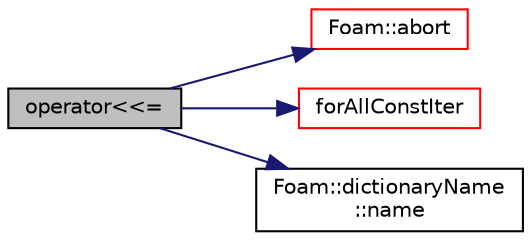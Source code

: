 digraph "operator&lt;&lt;="
{
  bgcolor="transparent";
  edge [fontname="Helvetica",fontsize="10",labelfontname="Helvetica",labelfontsize="10"];
  node [fontname="Helvetica",fontsize="10",shape=record];
  rankdir="LR";
  Node38521 [label="operator\<\<=",height=0.2,width=0.4,color="black", fillcolor="grey75", style="filled", fontcolor="black"];
  Node38521 -> Node38522 [color="midnightblue",fontsize="10",style="solid",fontname="Helvetica"];
  Node38522 [label="Foam::abort",height=0.2,width=0.4,color="red",URL="$a21851.html#a447107a607d03e417307c203fa5fb44b"];
  Node38521 -> Node38567 [color="midnightblue",fontsize="10",style="solid",fontname="Helvetica"];
  Node38567 [label="forAllConstIter",height=0.2,width=0.4,color="red",URL="$a39311.html#ae21e2836509b0fa7f7cedf6493b11b09"];
  Node38521 -> Node38537 [color="midnightblue",fontsize="10",style="solid",fontname="Helvetica"];
  Node38537 [label="Foam::dictionaryName\l::name",height=0.2,width=0.4,color="black",URL="$a27125.html#aba53f1f9c8fadfa65f4099af10df348c",tooltip="Return the dictionary name. "];
}

